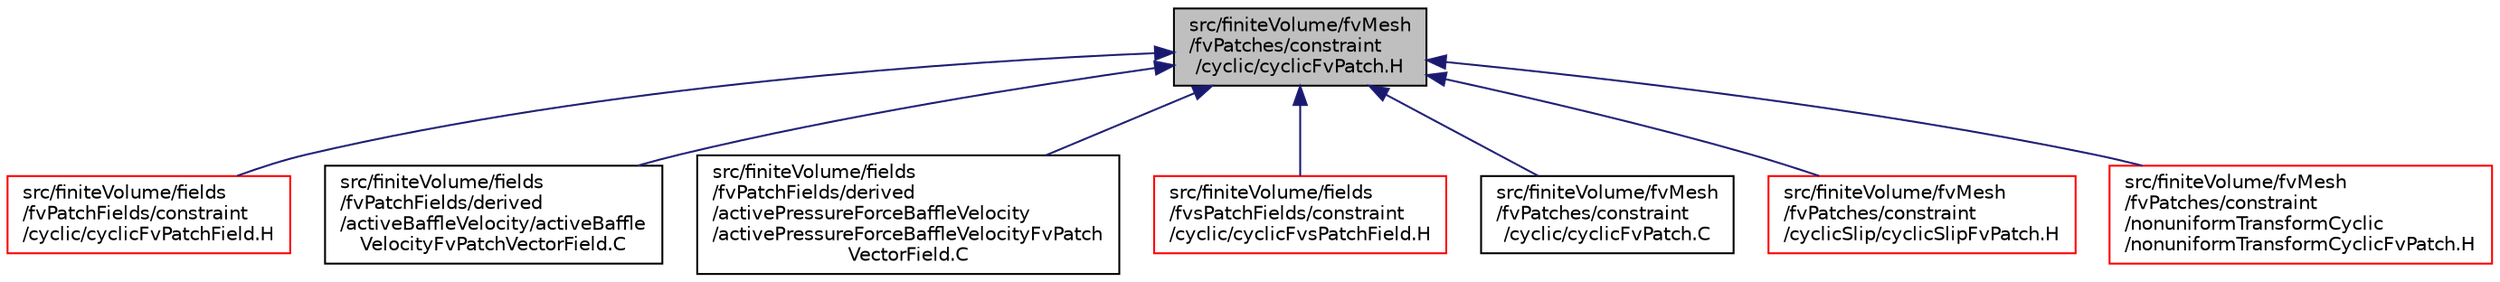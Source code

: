 digraph "src/finiteVolume/fvMesh/fvPatches/constraint/cyclic/cyclicFvPatch.H"
{
  bgcolor="transparent";
  edge [fontname="Helvetica",fontsize="10",labelfontname="Helvetica",labelfontsize="10"];
  node [fontname="Helvetica",fontsize="10",shape=record];
  Node1 [label="src/finiteVolume/fvMesh\l/fvPatches/constraint\l/cyclic/cyclicFvPatch.H",height=0.2,width=0.4,color="black", fillcolor="grey75", style="filled", fontcolor="black"];
  Node1 -> Node2 [dir="back",color="midnightblue",fontsize="10",style="solid",fontname="Helvetica"];
  Node2 [label="src/finiteVolume/fields\l/fvPatchFields/constraint\l/cyclic/cyclicFvPatchField.H",height=0.2,width=0.4,color="red",URL="$a05209.html"];
  Node1 -> Node3 [dir="back",color="midnightblue",fontsize="10",style="solid",fontname="Helvetica"];
  Node3 [label="src/finiteVolume/fields\l/fvPatchFields/derived\l/activeBaffleVelocity/activeBaffle\lVelocityFvPatchVectorField.C",height=0.2,width=0.4,color="black",URL="$a05277.html"];
  Node1 -> Node4 [dir="back",color="midnightblue",fontsize="10",style="solid",fontname="Helvetica"];
  Node4 [label="src/finiteVolume/fields\l/fvPatchFields/derived\l/activePressureForceBaffleVelocity\l/activePressureForceBaffleVelocityFvPatch\lVectorField.C",height=0.2,width=0.4,color="black",URL="$a05279.html"];
  Node1 -> Node5 [dir="back",color="midnightblue",fontsize="10",style="solid",fontname="Helvetica"];
  Node5 [label="src/finiteVolume/fields\l/fvsPatchFields/constraint\l/cyclic/cyclicFvsPatchField.H",height=0.2,width=0.4,color="red",URL="$a05541.html"];
  Node1 -> Node6 [dir="back",color="midnightblue",fontsize="10",style="solid",fontname="Helvetica"];
  Node6 [label="src/finiteVolume/fvMesh\l/fvPatches/constraint\l/cyclic/cyclicFvPatch.C",height=0.2,width=0.4,color="black",URL="$a05888.html"];
  Node1 -> Node7 [dir="back",color="midnightblue",fontsize="10",style="solid",fontname="Helvetica"];
  Node7 [label="src/finiteVolume/fvMesh\l/fvPatches/constraint\l/cyclicSlip/cyclicSlipFvPatch.H",height=0.2,width=0.4,color="red",URL="$a05895.html"];
  Node1 -> Node8 [dir="back",color="midnightblue",fontsize="10",style="solid",fontname="Helvetica"];
  Node8 [label="src/finiteVolume/fvMesh\l/fvPatches/constraint\l/nonuniformTransformCyclic\l/nonuniformTransformCyclicFvPatch.H",height=0.2,width=0.4,color="red",URL="$a05899.html"];
}
